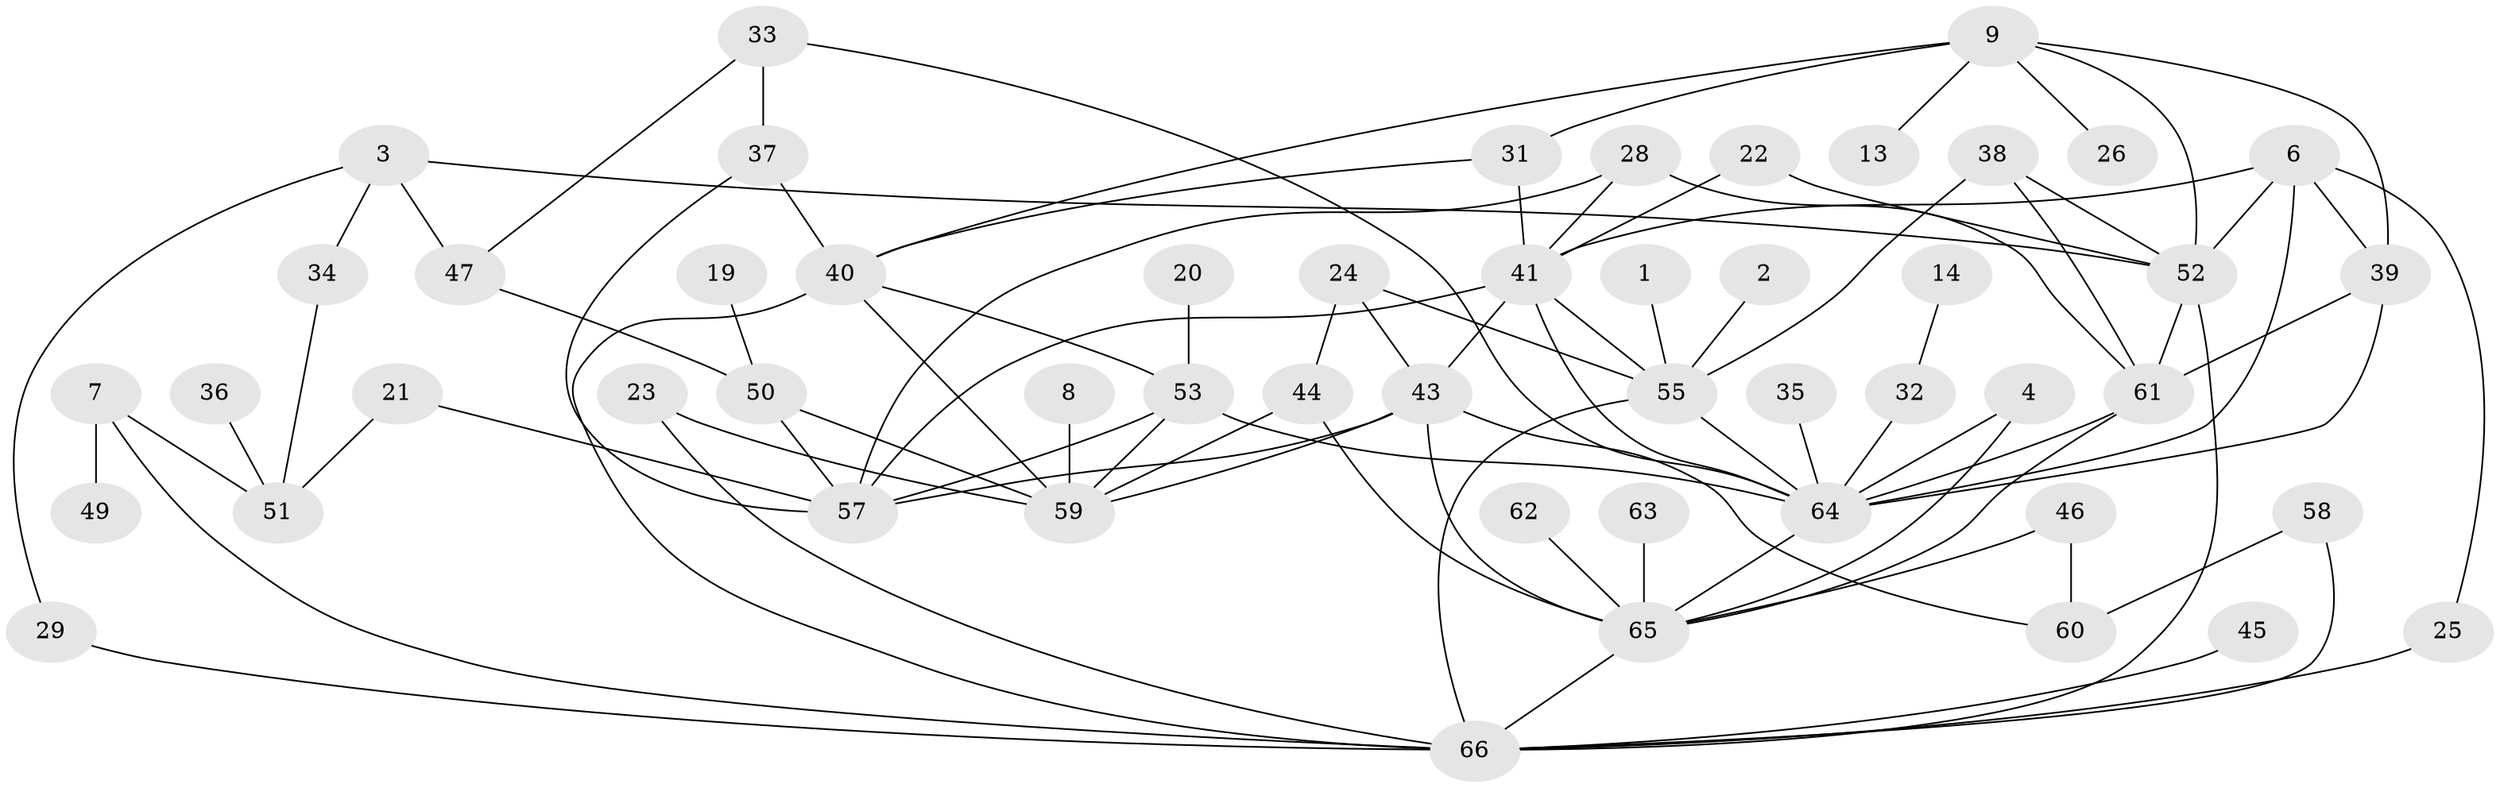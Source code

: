 // original degree distribution, {4: 0.15267175572519084, 1: 0.24427480916030533, 5: 0.07633587786259542, 2: 0.183206106870229, 7: 0.007633587786259542, 6: 0.015267175572519083, 3: 0.22137404580152673, 0: 0.09923664122137404}
// Generated by graph-tools (version 1.1) at 2025/25/03/09/25 03:25:22]
// undirected, 52 vertices, 90 edges
graph export_dot {
graph [start="1"]
  node [color=gray90,style=filled];
  1;
  2;
  3;
  4;
  6;
  7;
  8;
  9;
  13;
  14;
  19;
  20;
  21;
  22;
  23;
  24;
  25;
  26;
  28;
  29;
  31;
  32;
  33;
  34;
  35;
  36;
  37;
  38;
  39;
  40;
  41;
  43;
  44;
  45;
  46;
  47;
  49;
  50;
  51;
  52;
  53;
  55;
  57;
  58;
  59;
  60;
  61;
  62;
  63;
  64;
  65;
  66;
  1 -- 55 [weight=1.0];
  2 -- 55 [weight=1.0];
  3 -- 29 [weight=1.0];
  3 -- 34 [weight=1.0];
  3 -- 47 [weight=1.0];
  3 -- 52 [weight=1.0];
  4 -- 64 [weight=1.0];
  4 -- 65 [weight=1.0];
  6 -- 25 [weight=1.0];
  6 -- 39 [weight=1.0];
  6 -- 41 [weight=1.0];
  6 -- 52 [weight=1.0];
  6 -- 64 [weight=1.0];
  7 -- 49 [weight=1.0];
  7 -- 51 [weight=2.0];
  7 -- 66 [weight=1.0];
  8 -- 59 [weight=1.0];
  9 -- 13 [weight=1.0];
  9 -- 26 [weight=1.0];
  9 -- 31 [weight=1.0];
  9 -- 39 [weight=1.0];
  9 -- 40 [weight=1.0];
  9 -- 52 [weight=1.0];
  14 -- 32 [weight=1.0];
  19 -- 50 [weight=1.0];
  20 -- 53 [weight=1.0];
  21 -- 51 [weight=1.0];
  21 -- 57 [weight=1.0];
  22 -- 41 [weight=1.0];
  22 -- 52 [weight=1.0];
  23 -- 59 [weight=1.0];
  23 -- 66 [weight=1.0];
  24 -- 43 [weight=1.0];
  24 -- 44 [weight=1.0];
  24 -- 55 [weight=1.0];
  25 -- 66 [weight=1.0];
  28 -- 41 [weight=1.0];
  28 -- 57 [weight=1.0];
  28 -- 61 [weight=1.0];
  29 -- 66 [weight=1.0];
  31 -- 40 [weight=1.0];
  31 -- 41 [weight=1.0];
  32 -- 64 [weight=1.0];
  33 -- 37 [weight=1.0];
  33 -- 47 [weight=1.0];
  33 -- 64 [weight=1.0];
  34 -- 51 [weight=1.0];
  35 -- 64 [weight=1.0];
  36 -- 51 [weight=1.0];
  37 -- 40 [weight=1.0];
  37 -- 57 [weight=1.0];
  38 -- 52 [weight=1.0];
  38 -- 55 [weight=1.0];
  38 -- 61 [weight=1.0];
  39 -- 61 [weight=1.0];
  39 -- 64 [weight=1.0];
  40 -- 53 [weight=1.0];
  40 -- 59 [weight=1.0];
  40 -- 66 [weight=1.0];
  41 -- 43 [weight=1.0];
  41 -- 55 [weight=1.0];
  41 -- 57 [weight=1.0];
  41 -- 64 [weight=1.0];
  43 -- 57 [weight=1.0];
  43 -- 59 [weight=1.0];
  43 -- 60 [weight=1.0];
  43 -- 65 [weight=1.0];
  44 -- 59 [weight=1.0];
  44 -- 65 [weight=1.0];
  45 -- 66 [weight=1.0];
  46 -- 60 [weight=1.0];
  46 -- 65 [weight=1.0];
  47 -- 50 [weight=1.0];
  50 -- 57 [weight=1.0];
  50 -- 59 [weight=1.0];
  52 -- 61 [weight=2.0];
  52 -- 66 [weight=1.0];
  53 -- 57 [weight=1.0];
  53 -- 59 [weight=1.0];
  53 -- 64 [weight=1.0];
  55 -- 64 [weight=2.0];
  55 -- 66 [weight=1.0];
  58 -- 60 [weight=1.0];
  58 -- 66 [weight=1.0];
  61 -- 64 [weight=1.0];
  61 -- 65 [weight=1.0];
  62 -- 65 [weight=1.0];
  63 -- 65 [weight=1.0];
  64 -- 65 [weight=1.0];
  65 -- 66 [weight=1.0];
}

